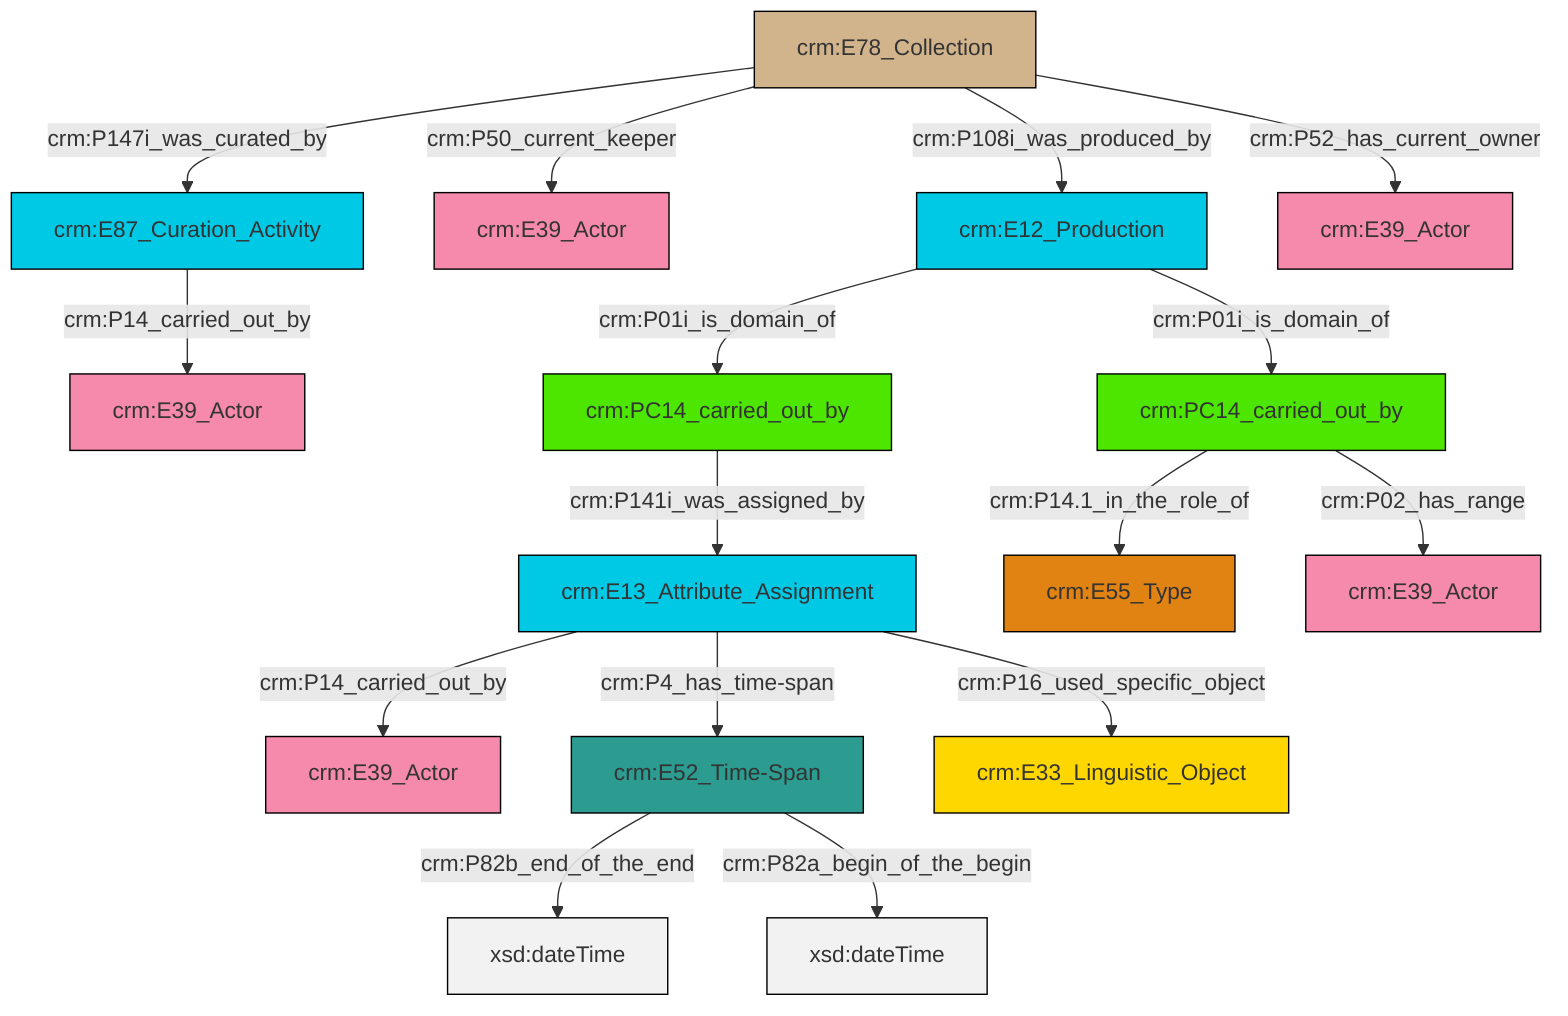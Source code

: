 graph TD
classDef Literal fill:#f2f2f2,stroke:#000000;
classDef CRM_Entity fill:#FFFFFF,stroke:#000000;
classDef Temporal_Entity fill:#00C9E6, stroke:#000000;
classDef Type fill:#E18312, stroke:#000000;
classDef Time-Span fill:#2C9C91, stroke:#000000;
classDef Appellation fill:#FFEB7F, stroke:#000000;
classDef Place fill:#008836, stroke:#000000;
classDef Persistent_Item fill:#B266B2, stroke:#000000;
classDef Conceptual_Object fill:#FFD700, stroke:#000000;
classDef Physical_Thing fill:#D2B48C, stroke:#000000;
classDef Actor fill:#f58aad, stroke:#000000;
classDef PC_Classes fill:#4ce600, stroke:#000000;
classDef Multi fill:#cccccc,stroke:#000000;

0["crm:E87_Curation_Activity"]:::Temporal_Entity -->|crm:P14_carried_out_by| 1["crm:E39_Actor"]:::Actor
2["crm:E13_Attribute_Assignment"]:::Temporal_Entity -->|crm:P14_carried_out_by| 3["crm:E39_Actor"]:::Actor
10["crm:E52_Time-Span"]:::Time-Span -->|crm:P82b_end_of_the_end| 14[xsd:dateTime]:::Literal
18["crm:E12_Production"]:::Temporal_Entity -->|crm:P01i_is_domain_of| 4["crm:PC14_carried_out_by"]:::PC_Classes
8["crm:E78_Collection"]:::Physical_Thing -->|crm:P108i_was_produced_by| 18["crm:E12_Production"]:::Temporal_Entity
8["crm:E78_Collection"]:::Physical_Thing -->|crm:P147i_was_curated_by| 0["crm:E87_Curation_Activity"]:::Temporal_Entity
10["crm:E52_Time-Span"]:::Time-Span -->|crm:P82a_begin_of_the_begin| 20[xsd:dateTime]:::Literal
2["crm:E13_Attribute_Assignment"]:::Temporal_Entity -->|crm:P4_has_time-span| 10["crm:E52_Time-Span"]:::Time-Span
2["crm:E13_Attribute_Assignment"]:::Temporal_Entity -->|crm:P16_used_specific_object| 12["crm:E33_Linguistic_Object"]:::Conceptual_Object
8["crm:E78_Collection"]:::Physical_Thing -->|crm:P50_current_keeper| 15["crm:E39_Actor"]:::Actor
8["crm:E78_Collection"]:::Physical_Thing -->|crm:P52_has_current_owner| 24["crm:E39_Actor"]:::Actor
18["crm:E12_Production"]:::Temporal_Entity -->|crm:P01i_is_domain_of| 26["crm:PC14_carried_out_by"]:::PC_Classes
26["crm:PC14_carried_out_by"]:::PC_Classes -->|crm:P14.1_in_the_role_of| 6["crm:E55_Type"]:::Type
26["crm:PC14_carried_out_by"]:::PC_Classes -->|crm:P02_has_range| 21["crm:E39_Actor"]:::Actor
4["crm:PC14_carried_out_by"]:::PC_Classes -->|crm:P141i_was_assigned_by| 2["crm:E13_Attribute_Assignment"]:::Temporal_Entity